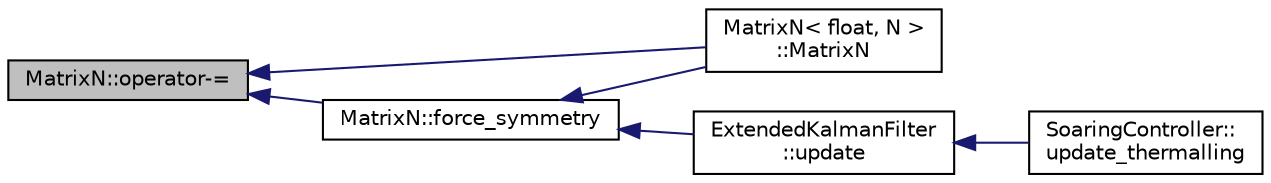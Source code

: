 digraph "MatrixN::operator-="
{
 // INTERACTIVE_SVG=YES
  edge [fontname="Helvetica",fontsize="10",labelfontname="Helvetica",labelfontsize="10"];
  node [fontname="Helvetica",fontsize="10",shape=record];
  rankdir="LR";
  Node1 [label="MatrixN::operator-=",height=0.2,width=0.4,color="black", fillcolor="grey75", style="filled", fontcolor="black"];
  Node1 -> Node2 [dir="back",color="midnightblue",fontsize="10",style="solid",fontname="Helvetica"];
  Node2 [label="MatrixN::force_symmetry",height=0.2,width=0.4,color="black", fillcolor="white", style="filled",URL="$classMatrixN.html#a95c8322ce69cff223a3f0fdd9db91420"];
  Node2 -> Node3 [dir="back",color="midnightblue",fontsize="10",style="solid",fontname="Helvetica"];
  Node3 [label="MatrixN\< float, N \>\l::MatrixN",height=0.2,width=0.4,color="black", fillcolor="white", style="filled",URL="$classMatrixN.html#ab0166d0a3b3df93f961a4e33e92900d5"];
  Node2 -> Node4 [dir="back",color="midnightblue",fontsize="10",style="solid",fontname="Helvetica"];
  Node4 [label="ExtendedKalmanFilter\l::update",height=0.2,width=0.4,color="black", fillcolor="white", style="filled",URL="$classExtendedKalmanFilter.html#ab0003f9e188a84f1d97e7a0aed8ae7a9"];
  Node4 -> Node5 [dir="back",color="midnightblue",fontsize="10",style="solid",fontname="Helvetica"];
  Node5 [label="SoaringController::\lupdate_thermalling",height=0.2,width=0.4,color="black", fillcolor="white", style="filled",URL="$classSoaringController.html#abfbc693fd6c93da20fb098aedf6fd596"];
  Node1 -> Node3 [dir="back",color="midnightblue",fontsize="10",style="solid",fontname="Helvetica"];
}
